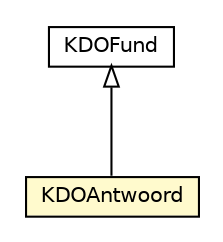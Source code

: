#!/usr/local/bin/dot
#
# Class diagram 
# Generated by UMLGraph version R5_6-24-gf6e263 (http://www.umlgraph.org/)
#

digraph G {
	edge [fontname="Helvetica",fontsize=10,labelfontname="Helvetica",labelfontsize=10];
	node [fontname="Helvetica",fontsize=10,shape=plaintext];
	nodesep=0.25;
	ranksep=0.5;
	// nl.egem.stuf.sector.bg._0204.KDOAntwoord
	c72638 [label=<<table title="nl.egem.stuf.sector.bg._0204.KDOAntwoord" border="0" cellborder="1" cellspacing="0" cellpadding="2" port="p" bgcolor="lemonChiffon" href="./KDOAntwoord.html">
		<tr><td><table border="0" cellspacing="0" cellpadding="1">
<tr><td align="center" balign="center"> KDOAntwoord </td></tr>
		</table></td></tr>
		</table>>, URL="./KDOAntwoord.html", fontname="Helvetica", fontcolor="black", fontsize=10.0];
	// nl.egem.stuf.sector.bg._0204.KDOFund
	c72698 [label=<<table title="nl.egem.stuf.sector.bg._0204.KDOFund" border="0" cellborder="1" cellspacing="0" cellpadding="2" port="p" href="./KDOFund.html">
		<tr><td><table border="0" cellspacing="0" cellpadding="1">
<tr><td align="center" balign="center"> KDOFund </td></tr>
		</table></td></tr>
		</table>>, URL="./KDOFund.html", fontname="Helvetica", fontcolor="black", fontsize=10.0];
	//nl.egem.stuf.sector.bg._0204.KDOAntwoord extends nl.egem.stuf.sector.bg._0204.KDOFund
	c72698:p -> c72638:p [dir=back,arrowtail=empty];
}

